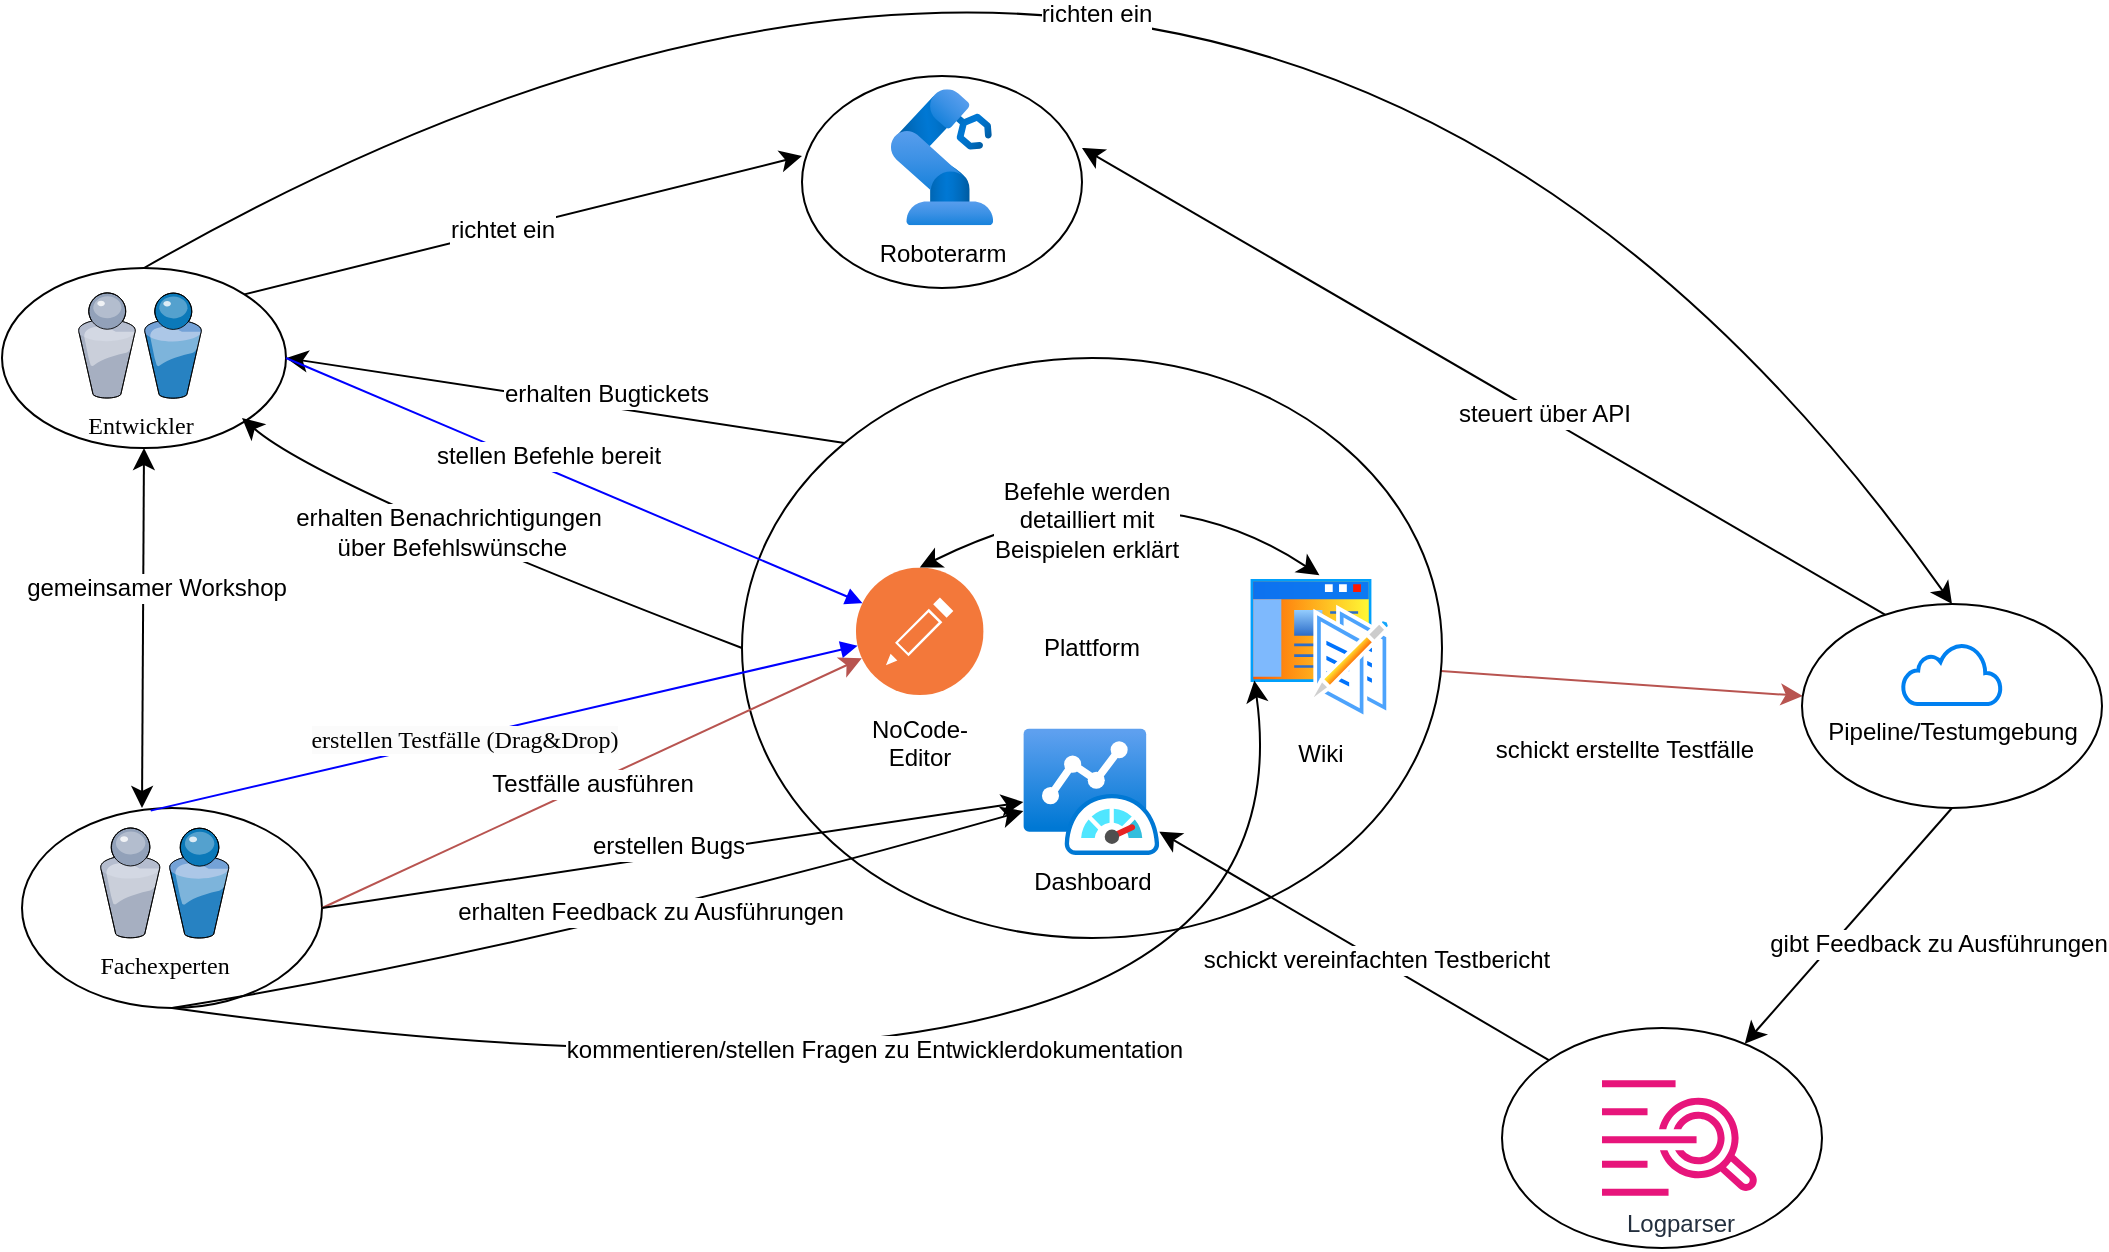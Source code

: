 <mxfile version="24.7.12">
  <diagram name="Page-1" id="822b0af5-4adb-64df-f703-e8dfc1f81529">
    <mxGraphModel dx="1129" dy="1113" grid="1" gridSize="10" guides="1" tooltips="1" connect="1" arrows="1" fold="1" page="1" pageScale="1" pageWidth="1100" pageHeight="850" background="none" math="0" shadow="0">
      <root>
        <mxCell id="0" />
        <mxCell id="1" parent="0" />
        <mxCell id="HhBIilgxU3KwO3jdsimx-5" value="" style="group" vertex="1" connectable="0" parent="1">
          <mxGeometry x="620" y="620" width="150" height="100" as="geometry" />
        </mxCell>
        <mxCell id="7d933b09d9755ecc-32" value="" style="ellipse;whiteSpace=wrap;html=1;rounded=0;shadow=0;comic=0;strokeWidth=1;fontFamily=Verdana;" parent="HhBIilgxU3KwO3jdsimx-5" vertex="1">
          <mxGeometry width="150" height="100" as="geometry" />
        </mxCell>
        <mxCell id="7d933b09d9755ecc-33" value="Fachexperten" style="verticalLabelPosition=bottom;aspect=fixed;html=1;verticalAlign=top;strokeColor=none;shape=mxgraph.citrix.users;rounded=0;shadow=0;comic=0;fontFamily=Verdana;" parent="HhBIilgxU3KwO3jdsimx-5" vertex="1">
          <mxGeometry x="39" y="10" width="64.5" height="55" as="geometry" />
        </mxCell>
        <mxCell id="HhBIilgxU3KwO3jdsimx-6" value="" style="group" vertex="1" connectable="0" parent="1">
          <mxGeometry x="610" y="350" width="142" height="90" as="geometry" />
        </mxCell>
        <mxCell id="7d933b09d9755ecc-13" value="" style="ellipse;whiteSpace=wrap;html=1;rounded=0;shadow=0;comic=0;strokeWidth=1;fontFamily=Verdana;" parent="HhBIilgxU3KwO3jdsimx-6" vertex="1">
          <mxGeometry width="142" height="90" as="geometry" />
        </mxCell>
        <mxCell id="7d933b09d9755ecc-6" value="Entwickler" style="verticalLabelPosition=bottom;aspect=fixed;html=1;verticalAlign=top;strokeColor=none;shape=mxgraph.citrix.users;rounded=0;shadow=0;comic=0;fontFamily=Verdana;" parent="HhBIilgxU3KwO3jdsimx-6" vertex="1">
          <mxGeometry x="38" y="12.447" width="61.755" height="52.66" as="geometry" />
        </mxCell>
        <mxCell id="HhBIilgxU3KwO3jdsimx-9" style="edgeStyle=none;curved=1;rounded=0;orthogonalLoop=1;jettySize=auto;html=1;exitX=1;exitY=0;exitDx=0;exitDy=0;fontSize=12;startSize=8;endSize=8;" edge="1" parent="1" source="7d933b09d9755ecc-13">
          <mxGeometry relative="1" as="geometry">
            <mxPoint x="1010" y="294" as="targetPoint" />
          </mxGeometry>
        </mxCell>
        <mxCell id="HhBIilgxU3KwO3jdsimx-10" value="richtet ein" style="edgeLabel;html=1;align=center;verticalAlign=middle;resizable=0;points=[];fontSize=12;" vertex="1" connectable="0" parent="HhBIilgxU3KwO3jdsimx-9">
          <mxGeometry x="-0.079" y="1" relative="1" as="geometry">
            <mxPoint as="offset" />
          </mxGeometry>
        </mxCell>
        <mxCell id="HhBIilgxU3KwO3jdsimx-21" value="" style="endArrow=classic;html=1;rounded=0;fontSize=12;startSize=8;endSize=8;curved=1;fillColor=#f8cecc;strokeColor=#b85450;" edge="1" parent="1" source="HhBIilgxU3KwO3jdsimx-31" target="HhBIilgxU3KwO3jdsimx-33">
          <mxGeometry relative="1" as="geometry">
            <mxPoint x="1340" y="550" as="sourcePoint" />
            <mxPoint x="1290" y="430" as="targetPoint" />
          </mxGeometry>
        </mxCell>
        <mxCell id="HhBIilgxU3KwO3jdsimx-23" value="schickt erstellte Testfälle" style="edgeLabel;html=1;align=center;verticalAlign=middle;resizable=0;points=[];fontSize=12;" vertex="1" connectable="0" parent="HhBIilgxU3KwO3jdsimx-21">
          <mxGeometry x="0.022" y="-7" relative="1" as="geometry">
            <mxPoint y="26" as="offset" />
          </mxGeometry>
        </mxCell>
        <mxCell id="HhBIilgxU3KwO3jdsimx-24" value="" style="endArrow=classic;html=1;rounded=0;fontSize=12;startSize=8;endSize=8;curved=1;exitX=0.278;exitY=0.053;exitDx=0;exitDy=0;exitPerimeter=0;" edge="1" parent="1" source="HhBIilgxU3KwO3jdsimx-33">
          <mxGeometry width="50" height="50" relative="1" as="geometry">
            <mxPoint x="1330" y="410" as="sourcePoint" />
            <mxPoint x="1150" y="290" as="targetPoint" />
          </mxGeometry>
        </mxCell>
        <mxCell id="HhBIilgxU3KwO3jdsimx-25" value="steuert über API" style="edgeLabel;html=1;align=center;verticalAlign=middle;resizable=0;points=[];fontSize=12;" vertex="1" connectable="0" parent="HhBIilgxU3KwO3jdsimx-24">
          <mxGeometry x="-0.148" y="-1" relative="1" as="geometry">
            <mxPoint as="offset" />
          </mxGeometry>
        </mxCell>
        <mxCell id="HhBIilgxU3KwO3jdsimx-32" value="" style="group" vertex="1" connectable="0" parent="1">
          <mxGeometry x="980" y="395" width="350" height="290" as="geometry" />
        </mxCell>
        <mxCell id="HhBIilgxU3KwO3jdsimx-44" style="edgeStyle=none;curved=1;rounded=0;orthogonalLoop=1;jettySize=auto;html=1;fontSize=12;startSize=8;endSize=8;" edge="1" parent="HhBIilgxU3KwO3jdsimx-32" source="HhBIilgxU3KwO3jdsimx-31">
          <mxGeometry relative="1" as="geometry">
            <mxPoint y="145" as="targetPoint" />
          </mxGeometry>
        </mxCell>
        <mxCell id="HhBIilgxU3KwO3jdsimx-31" value="Plattform" style="ellipse;whiteSpace=wrap;html=1;" vertex="1" parent="HhBIilgxU3KwO3jdsimx-32">
          <mxGeometry width="350.0" height="290" as="geometry" />
        </mxCell>
        <mxCell id="HhBIilgxU3KwO3jdsimx-48" value="&lt;font color=&quot;#000000&quot;&gt;NoCode-Editor&lt;/font&gt;" style="whiteSpace=wrap;html=1;aspect=fixed;shape=image;labelBackgroundColor=default;verticalAlign=top;verticalLabelPosition=bottom;perimeter=ellipsePerimeter;shadow=0;dashed=0;fontColor=#4277BB;spacingTop=3;image=img/lib/ibm/devops/code_editor.svg;" vertex="1" parent="HhBIilgxU3KwO3jdsimx-32">
          <mxGeometry x="56.977" y="104.722" width="63.889" height="63.889" as="geometry" />
        </mxCell>
        <mxCell id="HhBIilgxU3KwO3jdsimx-49" value="Wiki&lt;div&gt;&lt;br&gt;&lt;/div&gt;" style="image;aspect=fixed;perimeter=ellipsePerimeter;html=1;align=center;shadow=0;dashed=0;spacingTop=3;image=img/lib/active_directory/wiki_site.svg;" vertex="1" parent="HhBIilgxU3KwO3jdsimx-32">
          <mxGeometry x="252.326" y="108.613" width="72.774" height="72.774" as="geometry" />
        </mxCell>
        <mxCell id="HhBIilgxU3KwO3jdsimx-51" value="Dashboard" style="image;aspect=fixed;html=1;points=[];align=center;fontSize=12;image=img/lib/azure2/other/Azure_Monitor_Dashboard.svg;" vertex="1" parent="HhBIilgxU3KwO3jdsimx-32">
          <mxGeometry x="140.649" y="185.281" width="68.0" height="63.2" as="geometry" />
        </mxCell>
        <mxCell id="HhBIilgxU3KwO3jdsimx-68" value="" style="endArrow=classic;startArrow=classic;html=1;rounded=0;fontSize=12;startSize=8;endSize=8;curved=1;exitX=0.5;exitY=0;exitDx=0;exitDy=0;entryX=0.5;entryY=0;entryDx=0;entryDy=0;" edge="1" parent="HhBIilgxU3KwO3jdsimx-32" source="HhBIilgxU3KwO3jdsimx-48" target="HhBIilgxU3KwO3jdsimx-49">
          <mxGeometry width="50" height="50" relative="1" as="geometry">
            <mxPoint x="90" y="80" as="sourcePoint" />
            <mxPoint x="140" y="30" as="targetPoint" />
            <Array as="points">
              <mxPoint x="200" y="50" />
            </Array>
          </mxGeometry>
        </mxCell>
        <mxCell id="HhBIilgxU3KwO3jdsimx-69" value="Befehle werden&lt;div&gt;&amp;nbsp;detailliert mit&amp;nbsp;&lt;/div&gt;&lt;div&gt;Beispielen erklärt&lt;/div&gt;" style="edgeLabel;html=1;align=center;verticalAlign=middle;resizable=0;points=[];fontSize=12;" vertex="1" connectable="0" parent="HhBIilgxU3KwO3jdsimx-68">
          <mxGeometry x="-0.255" y="-15" relative="1" as="geometry">
            <mxPoint as="offset" />
          </mxGeometry>
        </mxCell>
        <mxCell id="HhBIilgxU3KwO3jdsimx-28" style="edgeStyle=none;curved=1;rounded=0;orthogonalLoop=1;jettySize=auto;html=1;exitX=1;exitY=0.5;exitDx=0;exitDy=0;fontSize=12;startSize=8;endSize=8;fillColor=#f8cecc;strokeColor=#b85450;" edge="1" parent="1" source="7d933b09d9755ecc-32" target="HhBIilgxU3KwO3jdsimx-48">
          <mxGeometry relative="1" as="geometry">
            <mxPoint x="1007" y="630" as="targetPoint" />
          </mxGeometry>
        </mxCell>
        <mxCell id="HhBIilgxU3KwO3jdsimx-29" value="Testfälle ausführen" style="edgeLabel;html=1;align=center;verticalAlign=middle;resizable=0;points=[];fontSize=12;fontColor=default;" vertex="1" connectable="0" parent="HhBIilgxU3KwO3jdsimx-28">
          <mxGeometry relative="1" as="geometry">
            <mxPoint as="offset" />
          </mxGeometry>
        </mxCell>
        <mxCell id="HhBIilgxU3KwO3jdsimx-34" value="" style="group" vertex="1" connectable="0" parent="1">
          <mxGeometry x="1510" y="518" width="150" height="102" as="geometry" />
        </mxCell>
        <mxCell id="HhBIilgxU3KwO3jdsimx-33" value="" style="ellipse;whiteSpace=wrap;html=1;" vertex="1" parent="HhBIilgxU3KwO3jdsimx-34">
          <mxGeometry width="150" height="102" as="geometry" />
        </mxCell>
        <mxCell id="HhBIilgxU3KwO3jdsimx-18" value="Pipeline/Testumgebung" style="html=1;verticalLabelPosition=bottom;align=center;labelBackgroundColor=#ffffff;verticalAlign=top;strokeWidth=2;strokeColor=#0080F0;shadow=0;dashed=0;shape=mxgraph.ios7.icons.cloud;" vertex="1" parent="HhBIilgxU3KwO3jdsimx-34">
          <mxGeometry x="50.5" y="20" width="49" height="30" as="geometry" />
        </mxCell>
        <mxCell id="HhBIilgxU3KwO3jdsimx-37" value="" style="group" vertex="1" connectable="0" parent="1">
          <mxGeometry x="1010" y="254" width="140" height="106" as="geometry" />
        </mxCell>
        <mxCell id="HhBIilgxU3KwO3jdsimx-36" value="" style="ellipse;whiteSpace=wrap;html=1;" vertex="1" parent="HhBIilgxU3KwO3jdsimx-37">
          <mxGeometry width="140" height="106" as="geometry" />
        </mxCell>
        <mxCell id="HhBIilgxU3KwO3jdsimx-7" value="Roboterarm" style="image;aspect=fixed;html=1;points=[];align=center;fontSize=12;image=img/lib/azure2/other/Defender_Industrial_Robot.svg;" vertex="1" parent="HhBIilgxU3KwO3jdsimx-37">
          <mxGeometry x="44.46" y="6.625" width="51.08" height="68" as="geometry" />
        </mxCell>
        <mxCell id="HhBIilgxU3KwO3jdsimx-39" value="" style="endArrow=classic;startArrow=classic;html=1;rounded=0;fontSize=12;startSize=8;endSize=8;curved=1;entryX=0.5;entryY=1;entryDx=0;entryDy=0;" edge="1" parent="1" target="7d933b09d9755ecc-13">
          <mxGeometry width="50" height="50" relative="1" as="geometry">
            <mxPoint x="680" y="620" as="sourcePoint" />
            <mxPoint x="720" y="530" as="targetPoint" />
          </mxGeometry>
        </mxCell>
        <mxCell id="HhBIilgxU3KwO3jdsimx-40" value="gemeinsamer Workshop" style="edgeLabel;html=1;align=center;verticalAlign=middle;resizable=0;points=[];fontSize=12;" vertex="1" connectable="0" parent="HhBIilgxU3KwO3jdsimx-39">
          <mxGeometry x="0.447" y="-2" relative="1" as="geometry">
            <mxPoint x="4" y="20" as="offset" />
          </mxGeometry>
        </mxCell>
        <mxCell id="HhBIilgxU3KwO3jdsimx-41" value="" style="endArrow=classic;html=1;rounded=0;fontSize=12;startSize=8;endSize=8;curved=1;exitX=0;exitY=0.5;exitDx=0;exitDy=0;entryX=0.919;entryY=0.729;entryDx=0;entryDy=0;entryPerimeter=0;" edge="1" parent="1" source="HhBIilgxU3KwO3jdsimx-31">
          <mxGeometry width="50" height="50" relative="1" as="geometry">
            <mxPoint x="989.86" y="489.13" as="sourcePoint" />
            <mxPoint x="729.998" y="425" as="targetPoint" />
            <Array as="points">
              <mxPoint x="769.5" y="459.39" />
            </Array>
          </mxGeometry>
        </mxCell>
        <mxCell id="HhBIilgxU3KwO3jdsimx-42" value="erhalten Benachrichtigungen&lt;div&gt;&amp;nbsp;über Befehlswünsche&lt;/div&gt;" style="edgeLabel;html=1;align=center;verticalAlign=middle;resizable=0;points=[];fontSize=12;" vertex="1" connectable="0" parent="HhBIilgxU3KwO3jdsimx-41">
          <mxGeometry x="0.491" y="-2" relative="1" as="geometry">
            <mxPoint x="45" y="18" as="offset" />
          </mxGeometry>
        </mxCell>
        <mxCell id="HhBIilgxU3KwO3jdsimx-46" style="edgeStyle=none;curved=1;rounded=0;orthogonalLoop=1;jettySize=auto;html=1;exitX=0.5;exitY=1;exitDx=0;exitDy=0;fontSize=12;startSize=8;endSize=8;" edge="1" parent="1" source="7d933b09d9755ecc-32" target="HhBIilgxU3KwO3jdsimx-51">
          <mxGeometry relative="1" as="geometry">
            <Array as="points">
              <mxPoint x="880" y="690" />
            </Array>
          </mxGeometry>
        </mxCell>
        <mxCell id="HhBIilgxU3KwO3jdsimx-47" value="erhalten Feedback zu Ausführungen" style="edgeLabel;html=1;align=center;verticalAlign=middle;resizable=0;points=[];fontSize=12;" vertex="1" connectable="0" parent="HhBIilgxU3KwO3jdsimx-46">
          <mxGeometry x="0.205" y="46" relative="1" as="geometry">
            <mxPoint x="-7" y="47" as="offset" />
          </mxGeometry>
        </mxCell>
        <mxCell id="7d933b09d9755ecc-39" value="" style="edgeStyle=none;rounded=0;html=1;exitX=0.429;exitY=0.013;labelBackgroundColor=none;startFill=0;endArrow=block;endFill=1;strokeColor=#0000FF;strokeWidth=1;fontFamily=Verdana;fontSize=12;exitDx=0;exitDy=0;exitPerimeter=0;" parent="1" source="7d933b09d9755ecc-32" target="HhBIilgxU3KwO3jdsimx-48" edge="1">
          <mxGeometry relative="1" as="geometry">
            <mxPoint x="1060" y="540" as="targetPoint" />
            <Array as="points" />
          </mxGeometry>
        </mxCell>
        <mxCell id="HhBIilgxU3KwO3jdsimx-4" value="&lt;span style=&quot;font-family: Verdana; background-color: rgb(251, 251, 251);&quot;&gt;erstellen Testfälle (Drag&amp;amp;Drop)&lt;/span&gt;" style="edgeLabel;html=1;align=center;verticalAlign=middle;resizable=0;points=[];fontSize=12;" vertex="1" connectable="0" parent="7d933b09d9755ecc-39">
          <mxGeometry x="-0.179" relative="1" as="geometry">
            <mxPoint x="11" y="-2" as="offset" />
          </mxGeometry>
        </mxCell>
        <mxCell id="HhBIilgxU3KwO3jdsimx-58" style="edgeStyle=none;curved=1;rounded=0;orthogonalLoop=1;jettySize=auto;html=1;exitX=0.5;exitY=1;exitDx=0;exitDy=0;fontSize=12;startSize=8;endSize=8;entryX=0;entryY=0.75;entryDx=0;entryDy=0;" edge="1" parent="1" source="7d933b09d9755ecc-32" target="HhBIilgxU3KwO3jdsimx-49">
          <mxGeometry relative="1" as="geometry">
            <Array as="points">
              <mxPoint x="1270" y="800" />
            </Array>
          </mxGeometry>
        </mxCell>
        <mxCell id="HhBIilgxU3KwO3jdsimx-59" value="kommentieren/stellen Fragen zu Entwicklerdokumentation" style="edgeLabel;html=1;align=center;verticalAlign=middle;resizable=0;points=[];fontSize=12;" vertex="1" connectable="0" parent="HhBIilgxU3KwO3jdsimx-58">
          <mxGeometry x="-0.151" y="28" relative="1" as="geometry">
            <mxPoint x="-1" as="offset" />
          </mxGeometry>
        </mxCell>
        <mxCell id="HhBIilgxU3KwO3jdsimx-60" style="edgeStyle=none;curved=1;rounded=0;orthogonalLoop=1;jettySize=auto;html=1;exitX=1;exitY=0.5;exitDx=0;exitDy=0;fontSize=12;startSize=8;endSize=8;" edge="1" parent="1" source="7d933b09d9755ecc-32" target="HhBIilgxU3KwO3jdsimx-51">
          <mxGeometry relative="1" as="geometry" />
        </mxCell>
        <mxCell id="HhBIilgxU3KwO3jdsimx-61" value="erstellen Bugs" style="edgeLabel;html=1;align=center;verticalAlign=middle;resizable=0;points=[];fontSize=12;" vertex="1" connectable="0" parent="HhBIilgxU3KwO3jdsimx-60">
          <mxGeometry x="-0.013" y="5" relative="1" as="geometry">
            <mxPoint as="offset" />
          </mxGeometry>
        </mxCell>
        <mxCell id="HhBIilgxU3KwO3jdsimx-62" style="edgeStyle=none;curved=1;rounded=0;orthogonalLoop=1;jettySize=auto;html=1;exitX=0;exitY=0;exitDx=0;exitDy=0;entryX=1;entryY=0.5;entryDx=0;entryDy=0;fontSize=12;startSize=8;endSize=8;" edge="1" parent="1" source="HhBIilgxU3KwO3jdsimx-31" target="7d933b09d9755ecc-13">
          <mxGeometry relative="1" as="geometry" />
        </mxCell>
        <mxCell id="HhBIilgxU3KwO3jdsimx-63" value="erhalten Bugtickets" style="edgeLabel;html=1;align=center;verticalAlign=middle;resizable=0;points=[];fontSize=12;" vertex="1" connectable="0" parent="HhBIilgxU3KwO3jdsimx-62">
          <mxGeometry x="-0.139" y="4" relative="1" as="geometry">
            <mxPoint x="1" y="-10" as="offset" />
          </mxGeometry>
        </mxCell>
        <mxCell id="HhBIilgxU3KwO3jdsimx-64" style="edgeStyle=none;curved=1;rounded=0;orthogonalLoop=1;jettySize=auto;html=1;exitX=0.5;exitY=0;exitDx=0;exitDy=0;entryX=0.5;entryY=0;entryDx=0;entryDy=0;fontSize=12;startSize=8;endSize=8;" edge="1" parent="1" source="7d933b09d9755ecc-13" target="HhBIilgxU3KwO3jdsimx-33">
          <mxGeometry relative="1" as="geometry">
            <Array as="points">
              <mxPoint x="1240" y="30" />
            </Array>
          </mxGeometry>
        </mxCell>
        <mxCell id="HhBIilgxU3KwO3jdsimx-65" value="richten ein" style="edgeLabel;html=1;align=center;verticalAlign=middle;resizable=0;points=[];fontSize=12;" vertex="1" connectable="0" parent="HhBIilgxU3KwO3jdsimx-64">
          <mxGeometry x="-0.234" y="-126" relative="1" as="geometry">
            <mxPoint as="offset" />
          </mxGeometry>
        </mxCell>
        <mxCell id="7d933b09d9755ecc-23" value="" style="rounded=0;html=1;labelBackgroundColor=none;startArrow=none;startFill=0;endArrow=block;endFill=1;strokeColor=#0000FF;strokeWidth=1;fontFamily=Verdana;fontSize=12;exitX=1;exitY=0.5;exitDx=0;exitDy=0;entryX=0;entryY=0.25;entryDx=0;entryDy=0;" parent="1" source="7d933b09d9755ecc-13" target="HhBIilgxU3KwO3jdsimx-48" edge="1">
          <mxGeometry x="-0.167" y="-44" relative="1" as="geometry">
            <mxPoint x="611.315" y="389.791" as="sourcePoint" />
            <mxPoint x="990" y="460" as="targetPoint" />
            <mxPoint as="offset" />
          </mxGeometry>
        </mxCell>
        <mxCell id="HhBIilgxU3KwO3jdsimx-3" value="stellen Befehle bereit" style="edgeLabel;html=1;align=center;verticalAlign=middle;resizable=0;points=[];fontSize=12;" vertex="1" connectable="0" parent="7d933b09d9755ecc-23">
          <mxGeometry x="0.617" y="-1" relative="1" as="geometry">
            <mxPoint x="-102" y="-51" as="offset" />
          </mxGeometry>
        </mxCell>
        <mxCell id="HhBIilgxU3KwO3jdsimx-70" style="edgeStyle=none;curved=1;rounded=0;orthogonalLoop=1;jettySize=auto;html=1;exitX=0.5;exitY=1;exitDx=0;exitDy=0;fontSize=12;startSize=8;endSize=8;" edge="1" parent="1" source="HhBIilgxU3KwO3jdsimx-33" target="HhBIilgxU3KwO3jdsimx-72">
          <mxGeometry relative="1" as="geometry">
            <mxPoint x="1400" y="660" as="targetPoint" />
          </mxGeometry>
        </mxCell>
        <mxCell id="HhBIilgxU3KwO3jdsimx-71" value="gibt Feedback zu Ausführungen" style="edgeLabel;html=1;align=center;verticalAlign=middle;resizable=0;points=[];fontSize=12;" vertex="1" connectable="0" parent="HhBIilgxU3KwO3jdsimx-70">
          <mxGeometry x="0.358" y="4" relative="1" as="geometry">
            <mxPoint x="60" y="-15" as="offset" />
          </mxGeometry>
        </mxCell>
        <mxCell id="HhBIilgxU3KwO3jdsimx-74" style="edgeStyle=none;curved=1;rounded=0;orthogonalLoop=1;jettySize=auto;html=1;exitX=0;exitY=0;exitDx=0;exitDy=0;fontSize=12;startSize=8;endSize=8;" edge="1" parent="1" source="HhBIilgxU3KwO3jdsimx-72" target="HhBIilgxU3KwO3jdsimx-51">
          <mxGeometry relative="1" as="geometry" />
        </mxCell>
        <mxCell id="HhBIilgxU3KwO3jdsimx-75" value="schickt vereinfachten Testbericht" style="edgeLabel;html=1;align=center;verticalAlign=middle;resizable=0;points=[];fontSize=12;" vertex="1" connectable="0" parent="HhBIilgxU3KwO3jdsimx-74">
          <mxGeometry x="-0.102" y="1" relative="1" as="geometry">
            <mxPoint x="1" as="offset" />
          </mxGeometry>
        </mxCell>
        <mxCell id="HhBIilgxU3KwO3jdsimx-77" value="" style="group" vertex="1" connectable="0" parent="1">
          <mxGeometry x="1360" y="730" width="160" height="110" as="geometry" />
        </mxCell>
        <mxCell id="HhBIilgxU3KwO3jdsimx-72" value="" style="ellipse;whiteSpace=wrap;html=1;" vertex="1" parent="HhBIilgxU3KwO3jdsimx-77">
          <mxGeometry width="160" height="110" as="geometry" />
        </mxCell>
        <mxCell id="HhBIilgxU3KwO3jdsimx-73" value="Logparser" style="sketch=0;outlineConnect=0;fontColor=#232F3E;gradientColor=none;fillColor=#E7157B;strokeColor=none;dashed=0;verticalLabelPosition=bottom;verticalAlign=top;align=center;html=1;fontSize=12;fontStyle=0;aspect=fixed;pointerEvents=1;shape=mxgraph.aws4.cloudwatch_logs;" vertex="1" parent="HhBIilgxU3KwO3jdsimx-77">
          <mxGeometry x="50" y="26" width="78" height="58" as="geometry" />
        </mxCell>
      </root>
    </mxGraphModel>
  </diagram>
</mxfile>
